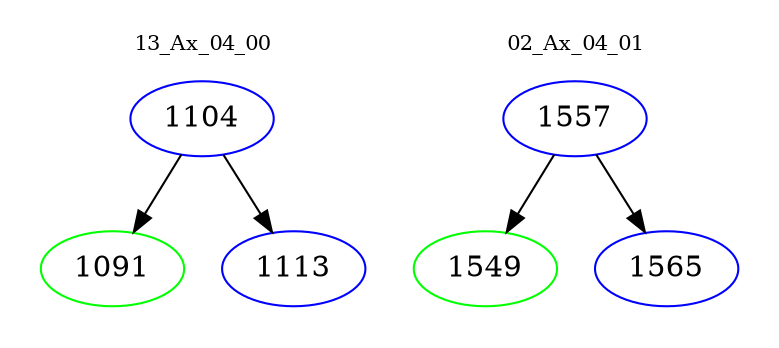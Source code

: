 digraph{
subgraph cluster_0 {
color = white
label = "13_Ax_04_00";
fontsize=10;
T0_1104 [label="1104", color="blue"]
T0_1104 -> T0_1091 [color="black"]
T0_1091 [label="1091", color="green"]
T0_1104 -> T0_1113 [color="black"]
T0_1113 [label="1113", color="blue"]
}
subgraph cluster_1 {
color = white
label = "02_Ax_04_01";
fontsize=10;
T1_1557 [label="1557", color="blue"]
T1_1557 -> T1_1549 [color="black"]
T1_1549 [label="1549", color="green"]
T1_1557 -> T1_1565 [color="black"]
T1_1565 [label="1565", color="blue"]
}
}
